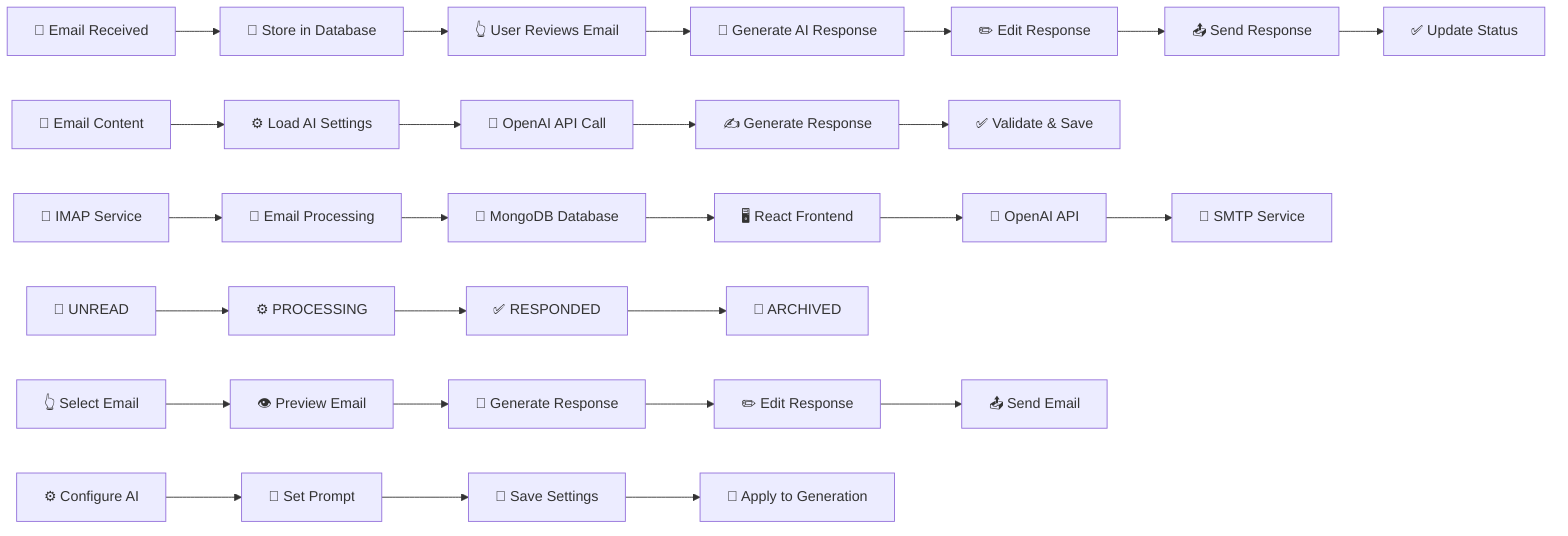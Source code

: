 graph LR
    %% Core Email Response Workflow
    A[📧 Email Received] --> B[💾 Store in Database]
    B --> C[👆 User Reviews Email]
    C --> D[🤖 Generate AI Response]
    D --> E[✏️ Edit Response]
    E --> F[📤 Send Response]
    F --> G[✅ Update Status]
    
    %% AI Generation Subprocess
    H[📝 Email Content] --> I[⚙️ Load AI Settings]
    I --> J[🤖 OpenAI API Call]
    J --> K[✍️ Generate Response]
    K --> L[✅ Validate & Save]
    
    %% System Components
    M[📧 IMAP Service] --> N[🔧 Email Processing]
    N --> O[💾 MongoDB Database]
    O --> P[🖥️ React Frontend]
    P --> Q[🤖 OpenAI API]
    Q --> R[📧 SMTP Service]
    
    %% Email States
    S[📨 UNREAD] --> T[⚙️ PROCESSING]
    T --> U[✅ RESPONDED]
    U --> V[📁 ARCHIVED]
    
    %% User Actions
    W[👆 Select Email] --> X[👁️ Preview Email]
    X --> Y[🤖 Generate Response]
    Y --> Z[✏️ Edit Response]
    Z --> AA[📤 Send Email]
    
    %% Settings Management
    BB[⚙️ Configure AI] --> CC[📝 Set Prompt]
    CC --> DD[💾 Save Settings]
    DD --> EE[🤖 Apply to Generation]